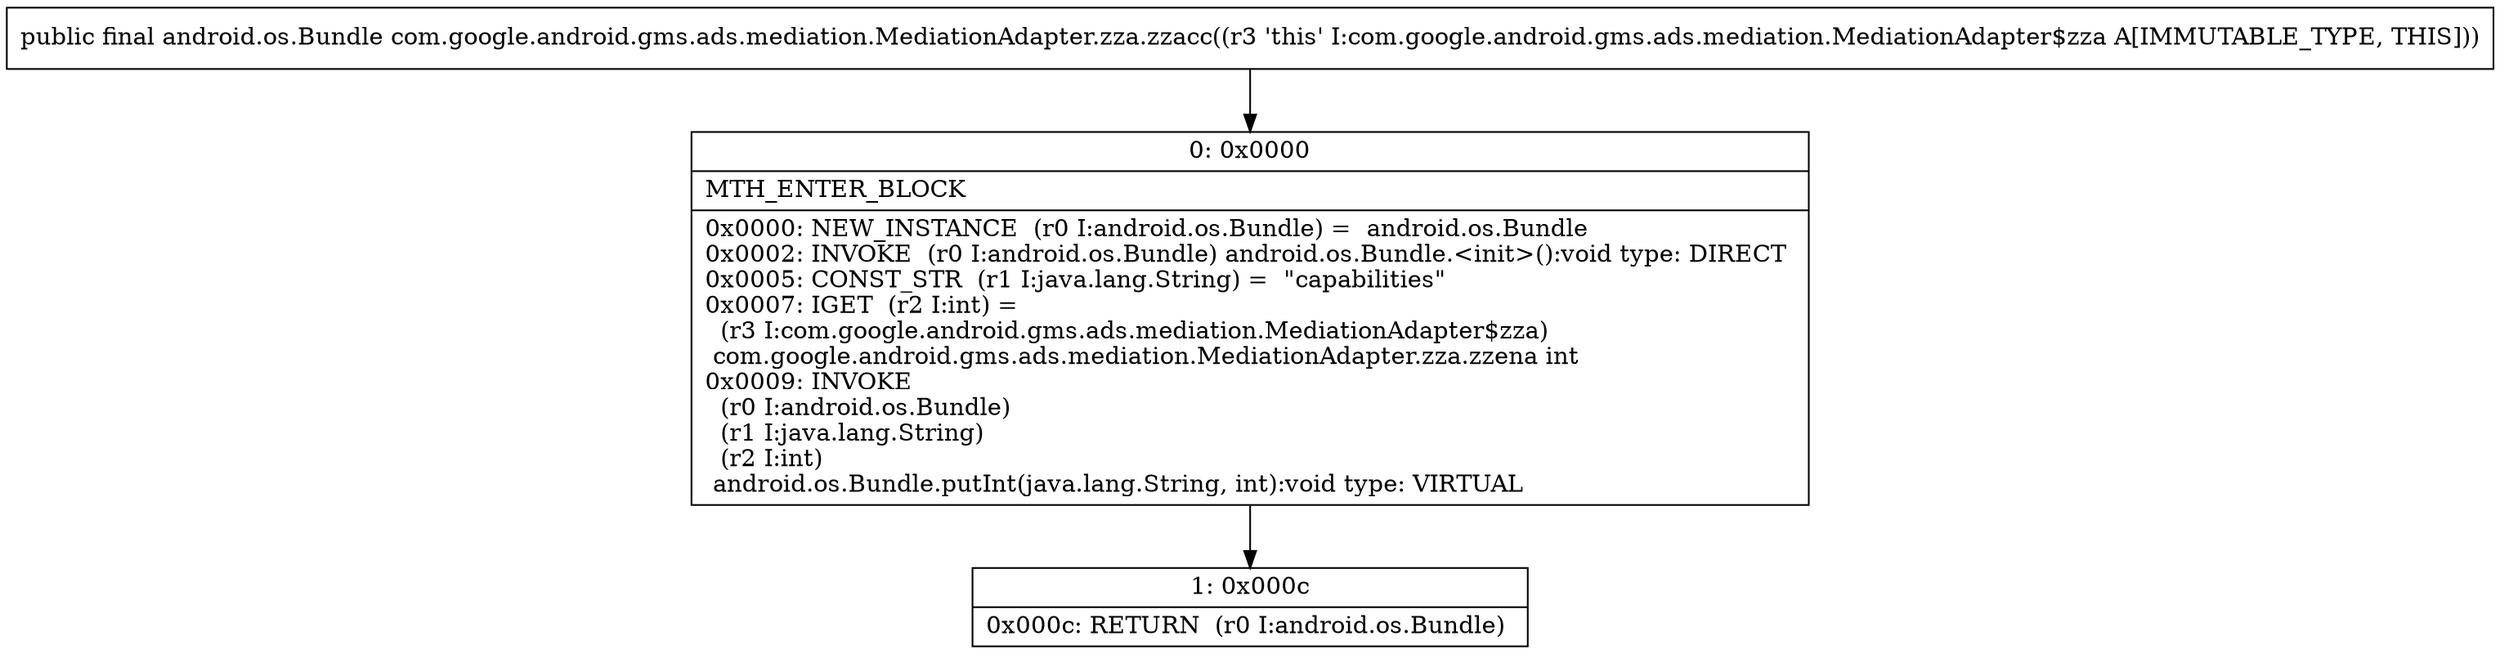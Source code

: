 digraph "CFG forcom.google.android.gms.ads.mediation.MediationAdapter.zza.zzacc()Landroid\/os\/Bundle;" {
Node_0 [shape=record,label="{0\:\ 0x0000|MTH_ENTER_BLOCK\l|0x0000: NEW_INSTANCE  (r0 I:android.os.Bundle) =  android.os.Bundle \l0x0002: INVOKE  (r0 I:android.os.Bundle) android.os.Bundle.\<init\>():void type: DIRECT \l0x0005: CONST_STR  (r1 I:java.lang.String) =  \"capabilities\" \l0x0007: IGET  (r2 I:int) = \l  (r3 I:com.google.android.gms.ads.mediation.MediationAdapter$zza)\l com.google.android.gms.ads.mediation.MediationAdapter.zza.zzena int \l0x0009: INVOKE  \l  (r0 I:android.os.Bundle)\l  (r1 I:java.lang.String)\l  (r2 I:int)\l android.os.Bundle.putInt(java.lang.String, int):void type: VIRTUAL \l}"];
Node_1 [shape=record,label="{1\:\ 0x000c|0x000c: RETURN  (r0 I:android.os.Bundle) \l}"];
MethodNode[shape=record,label="{public final android.os.Bundle com.google.android.gms.ads.mediation.MediationAdapter.zza.zzacc((r3 'this' I:com.google.android.gms.ads.mediation.MediationAdapter$zza A[IMMUTABLE_TYPE, THIS])) }"];
MethodNode -> Node_0;
Node_0 -> Node_1;
}

